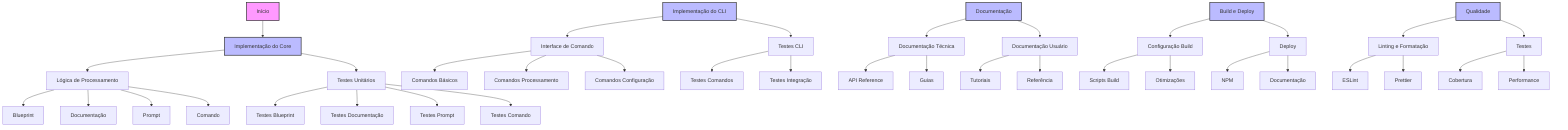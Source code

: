 graph TD
    A[Início] --> B[Implementação do Core]
    B --> C[Lógica de Processamento]
    B --> D[Testes Unitários]

    C --> C1[Blueprint]
    C --> C2[Documentação]
    C --> C3[Prompt]
    C --> C4[Comando]

    D --> D1[Testes Blueprint]
    D --> D2[Testes Documentação]
    D --> D3[Testes Prompt]
    D --> D4[Testes Comando]

    E[Implementação do CLI] --> F[Interface de Comando]
    E --> G[Testes CLI]

    F --> F1[Comandos Básicos]
    F --> F2[Comandos Processamento]
    F --> F3[Comandos Configuração]

    G --> G1[Testes Comandos]
    G --> G2[Testes Integração]

    H[Documentação] --> I[Documentação Técnica]
    H --> J[Documentação Usuário]

    I --> I1[API Reference]
    I --> I2[Guias]

    J --> J1[Tutoriais]
    J --> J2[Referência]

    K[Build e Deploy] --> L[Configuração Build]
    K --> M[Deploy]

    L --> L1[Scripts Build]
    L --> L2[Otimizações]

    M --> M1[NPM]
    M --> M2[Documentação]

    N[Qualidade] --> O[Linting e Formatação]
    N --> P[Testes]

    O --> O1[ESLint]
    O --> O2[Prettier]

    P --> P1[Cobertura]
    P --> P2[Performance]

    style A fill:#f9f,stroke:#333,stroke-width:2px
    style B fill:#bbf,stroke:#333,stroke-width:2px
    style E fill:#bbf,stroke:#333,stroke-width:2px
    style H fill:#bbf,stroke:#333,stroke-width:2px
    style K fill:#bbf,stroke:#333,stroke-width:2px
    style N fill:#bbf,stroke:#333,stroke-width:2px